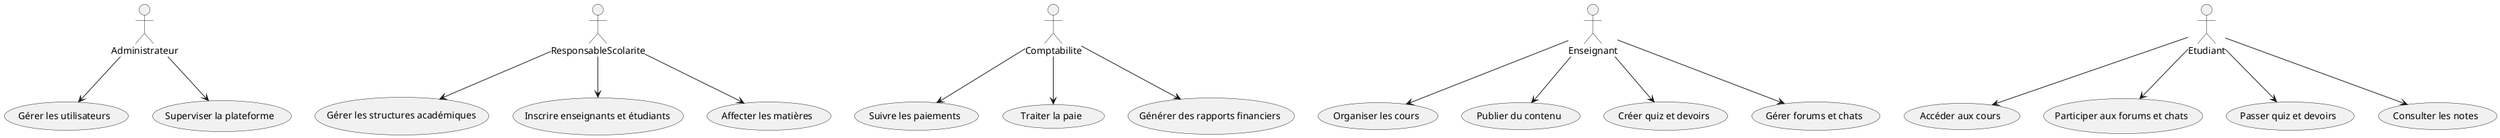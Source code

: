 @startuml usecase

actor Administrateur as Admin
actor ResponsableScolarite as RespScol
actor Comptabilite as Comptable
actor Enseignant as Prof
actor Etudiant as Eleve

usecase "Gérer les utilisateurs" as UC1
usecase "Superviser la plateforme" as UC2
usecase "Gérer les structures académiques" as UC3
usecase "Inscrire enseignants et étudiants" as UC4
usecase "Affecter les matières" as UC5
usecase "Suivre les paiements" as UC6
usecase "Traiter la paie" as UC7
usecase "Générer des rapports financiers" as UC8
usecase "Organiser les cours" as UC9
usecase "Publier du contenu" as UC10
usecase "Créer quiz et devoirs" as UC11
usecase "Gérer forums et chats" as UC12
usecase "Accéder aux cours" as UC13
usecase "Participer aux forums et chats" as UC14
usecase "Passer quiz et devoirs" as UC15
usecase "Consulter les notes" as UC16

Admin --> UC1
Admin --> UC2
RespScol --> UC3
RespScol --> UC4
RespScol --> UC5
Comptable --> UC6
Comptable --> UC7
Comptable --> UC8
Prof --> UC9
Prof --> UC10
Prof --> UC11
Prof --> UC12
Eleve --> UC13
Eleve --> UC14
Eleve --> UC15
Eleve --> UC16

@enduml
